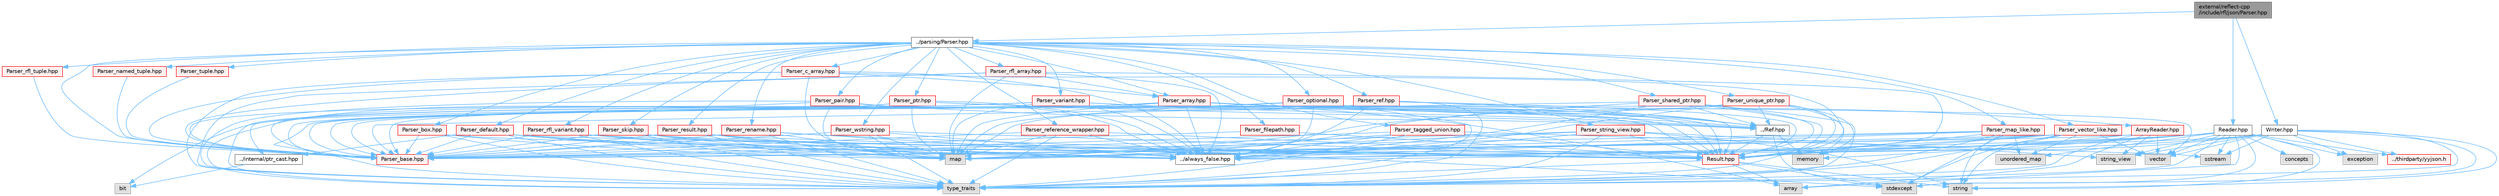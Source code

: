 digraph "external/reflect-cpp/include/rfl/json/Parser.hpp"
{
 // LATEX_PDF_SIZE
  bgcolor="transparent";
  edge [fontname=Helvetica,fontsize=10,labelfontname=Helvetica,labelfontsize=10];
  node [fontname=Helvetica,fontsize=10,shape=box,height=0.2,width=0.4];
  Node1 [id="Node000001",label="external/reflect-cpp\l/include/rfl/json/Parser.hpp",height=0.2,width=0.4,color="gray40", fillcolor="grey60", style="filled", fontcolor="black",tooltip=" "];
  Node1 -> Node2 [id="edge1_Node000001_Node000002",color="steelblue1",style="solid",tooltip=" "];
  Node2 [id="Node000002",label="../parsing/Parser.hpp",height=0.2,width=0.4,color="grey40", fillcolor="white", style="filled",URL="$parsing_2_parser_8hpp.html",tooltip=" "];
  Node2 -> Node3 [id="edge2_Node000002_Node000003",color="steelblue1",style="solid",tooltip=" "];
  Node3 [id="Node000003",label="Parser_array.hpp",height=0.2,width=0.4,color="red", fillcolor="#FFF0F0", style="filled",URL="$_parser__array_8hpp.html",tooltip=" "];
  Node3 -> Node4 [id="edge3_Node000003_Node000004",color="steelblue1",style="solid",tooltip=" "];
  Node4 [id="Node000004",label="array",height=0.2,width=0.4,color="grey60", fillcolor="#E0E0E0", style="filled",tooltip=" "];
  Node3 -> Node5 [id="edge4_Node000003_Node000005",color="steelblue1",style="solid",tooltip=" "];
  Node5 [id="Node000005",label="bit",height=0.2,width=0.4,color="grey60", fillcolor="#E0E0E0", style="filled",tooltip=" "];
  Node3 -> Node6 [id="edge5_Node000003_Node000006",color="steelblue1",style="solid",tooltip=" "];
  Node6 [id="Node000006",label="map",height=0.2,width=0.4,color="grey60", fillcolor="#E0E0E0", style="filled",tooltip=" "];
  Node3 -> Node7 [id="edge6_Node000003_Node000007",color="steelblue1",style="solid",tooltip=" "];
  Node7 [id="Node000007",label="type_traits",height=0.2,width=0.4,color="grey60", fillcolor="#E0E0E0", style="filled",tooltip=" "];
  Node3 -> Node8 [id="edge7_Node000003_Node000008",color="steelblue1",style="solid",tooltip=" "];
  Node8 [id="Node000008",label="vector",height=0.2,width=0.4,color="grey60", fillcolor="#E0E0E0", style="filled",tooltip=" "];
  Node3 -> Node9 [id="edge8_Node000003_Node000009",color="steelblue1",style="solid",tooltip=" "];
  Node9 [id="Node000009",label="../Ref.hpp",height=0.2,width=0.4,color="grey40", fillcolor="white", style="filled",URL="$_ref_8hpp.html",tooltip=" "];
  Node9 -> Node10 [id="edge9_Node000009_Node000010",color="steelblue1",style="solid",tooltip=" "];
  Node10 [id="Node000010",label="memory",height=0.2,width=0.4,color="grey60", fillcolor="#E0E0E0", style="filled",tooltip=" "];
  Node9 -> Node11 [id="edge10_Node000009_Node000011",color="steelblue1",style="solid",tooltip=" "];
  Node11 [id="Node000011",label="stdexcept",height=0.2,width=0.4,color="grey60", fillcolor="#E0E0E0", style="filled",tooltip=" "];
  Node9 -> Node12 [id="edge11_Node000009_Node000012",color="steelblue1",style="solid",tooltip=" "];
  Node12 [id="Node000012",label="Result.hpp",height=0.2,width=0.4,color="red", fillcolor="#FFF0F0", style="filled",URL="$_result_8hpp.html",tooltip=" "];
  Node12 -> Node4 [id="edge12_Node000012_Node000004",color="steelblue1",style="solid",tooltip=" "];
  Node12 -> Node11 [id="edge13_Node000012_Node000011",color="steelblue1",style="solid",tooltip=" "];
  Node12 -> Node18 [id="edge14_Node000012_Node000018",color="steelblue1",style="solid",tooltip=" "];
  Node18 [id="Node000018",label="string",height=0.2,width=0.4,color="grey60", fillcolor="#E0E0E0", style="filled",tooltip=" "];
  Node12 -> Node7 [id="edge15_Node000012_Node000007",color="steelblue1",style="solid",tooltip=" "];
  Node3 -> Node12 [id="edge16_Node000003_Node000012",color="steelblue1",style="solid",tooltip=" "];
  Node3 -> Node19 [id="edge17_Node000003_Node000019",color="steelblue1",style="solid",tooltip=" "];
  Node19 [id="Node000019",label="../always_false.hpp",height=0.2,width=0.4,color="grey40", fillcolor="white", style="filled",URL="$always__false_8hpp.html",tooltip=" "];
  Node3 -> Node20 [id="edge18_Node000003_Node000020",color="steelblue1",style="solid",tooltip=" "];
  Node20 [id="Node000020",label="../internal/ptr_cast.hpp",height=0.2,width=0.4,color="grey40", fillcolor="white", style="filled",URL="$ptr__cast_8hpp.html",tooltip=" "];
  Node20 -> Node5 [id="edge19_Node000020_Node000005",color="steelblue1",style="solid",tooltip=" "];
  Node3 -> Node21 [id="edge20_Node000003_Node000021",color="steelblue1",style="solid",tooltip=" "];
  Node21 [id="Node000021",label="ArrayReader.hpp",height=0.2,width=0.4,color="red", fillcolor="#FFF0F0", style="filled",URL="$_array_reader_8hpp.html",tooltip=" "];
  Node21 -> Node4 [id="edge21_Node000021_Node000004",color="steelblue1",style="solid",tooltip=" "];
  Node21 -> Node22 [id="edge22_Node000021_Node000022",color="steelblue1",style="solid",tooltip=" "];
  Node22 [id="Node000022",label="string_view",height=0.2,width=0.4,color="grey60", fillcolor="#E0E0E0", style="filled",tooltip=" "];
  Node21 -> Node7 [id="edge23_Node000021_Node000007",color="steelblue1",style="solid",tooltip=" "];
  Node21 -> Node8 [id="edge24_Node000021_Node000008",color="steelblue1",style="solid",tooltip=" "];
  Node21 -> Node12 [id="edge25_Node000021_Node000012",color="steelblue1",style="solid",tooltip=" "];
  Node21 -> Node30 [id="edge26_Node000021_Node000030",color="steelblue1",style="solid",tooltip=" "];
  Node30 [id="Node000030",label="Parser_base.hpp",height=0.2,width=0.4,color="red", fillcolor="#FFF0F0", style="filled",URL="$_parser__base_8hpp.html",tooltip=" "];
  Node3 -> Node30 [id="edge27_Node000003_Node000030",color="steelblue1",style="solid",tooltip=" "];
  Node2 -> Node30 [id="edge28_Node000002_Node000030",color="steelblue1",style="solid",tooltip=" "];
  Node2 -> Node62 [id="edge29_Node000002_Node000062",color="steelblue1",style="solid",tooltip=" "];
  Node62 [id="Node000062",label="Parser_box.hpp",height=0.2,width=0.4,color="red", fillcolor="#FFF0F0", style="filled",URL="$_parser__box_8hpp.html",tooltip=" "];
  Node62 -> Node6 [id="edge30_Node000062_Node000006",color="steelblue1",style="solid",tooltip=" "];
  Node62 -> Node7 [id="edge31_Node000062_Node000007",color="steelblue1",style="solid",tooltip=" "];
  Node62 -> Node12 [id="edge32_Node000062_Node000012",color="steelblue1",style="solid",tooltip=" "];
  Node62 -> Node30 [id="edge33_Node000062_Node000030",color="steelblue1",style="solid",tooltip=" "];
  Node2 -> Node64 [id="edge34_Node000002_Node000064",color="steelblue1",style="solid",tooltip=" "];
  Node64 [id="Node000064",label="Parser_c_array.hpp",height=0.2,width=0.4,color="red", fillcolor="#FFF0F0", style="filled",URL="$_parser__c__array_8hpp.html",tooltip=" "];
  Node64 -> Node6 [id="edge35_Node000064_Node000006",color="steelblue1",style="solid",tooltip=" "];
  Node64 -> Node7 [id="edge36_Node000064_Node000007",color="steelblue1",style="solid",tooltip=" "];
  Node64 -> Node12 [id="edge37_Node000064_Node000012",color="steelblue1",style="solid",tooltip=" "];
  Node64 -> Node19 [id="edge38_Node000064_Node000019",color="steelblue1",style="solid",tooltip=" "];
  Node64 -> Node3 [id="edge39_Node000064_Node000003",color="steelblue1",style="solid",tooltip=" "];
  Node64 -> Node30 [id="edge40_Node000064_Node000030",color="steelblue1",style="solid",tooltip=" "];
  Node2 -> Node65 [id="edge41_Node000002_Node000065",color="steelblue1",style="solid",tooltip=" "];
  Node65 [id="Node000065",label="Parser_default.hpp",height=0.2,width=0.4,color="red", fillcolor="#FFF0F0", style="filled",URL="$_parser__default_8hpp.html",tooltip=" "];
  Node65 -> Node6 [id="edge42_Node000065_Node000006",color="steelblue1",style="solid",tooltip=" "];
  Node65 -> Node11 [id="edge43_Node000065_Node000011",color="steelblue1",style="solid",tooltip=" "];
  Node65 -> Node7 [id="edge44_Node000065_Node000007",color="steelblue1",style="solid",tooltip=" "];
  Node65 -> Node12 [id="edge45_Node000065_Node000012",color="steelblue1",style="solid",tooltip=" "];
  Node65 -> Node19 [id="edge46_Node000065_Node000019",color="steelblue1",style="solid",tooltip=" "];
  Node65 -> Node20 [id="edge47_Node000065_Node000020",color="steelblue1",style="solid",tooltip=" "];
  Node65 -> Node30 [id="edge48_Node000065_Node000030",color="steelblue1",style="solid",tooltip=" "];
  Node2 -> Node168 [id="edge49_Node000002_Node000168",color="steelblue1",style="solid",tooltip=" "];
  Node168 [id="Node000168",label="Parser_filepath.hpp",height=0.2,width=0.4,color="red", fillcolor="#FFF0F0", style="filled",URL="$_parser__filepath_8hpp.html",tooltip=" "];
  Node168 -> Node12 [id="edge50_Node000168_Node000012",color="steelblue1",style="solid",tooltip=" "];
  Node168 -> Node30 [id="edge51_Node000168_Node000030",color="steelblue1",style="solid",tooltip=" "];
  Node2 -> Node170 [id="edge52_Node000002_Node000170",color="steelblue1",style="solid",tooltip=" "];
  Node170 [id="Node000170",label="Parser_map_like.hpp",height=0.2,width=0.4,color="red", fillcolor="#FFF0F0", style="filled",URL="$_parser__map__like_8hpp.html",tooltip=" "];
  Node170 -> Node6 [id="edge53_Node000170_Node000006",color="steelblue1",style="solid",tooltip=" "];
  Node170 -> Node11 [id="edge54_Node000170_Node000011",color="steelblue1",style="solid",tooltip=" "];
  Node170 -> Node18 [id="edge55_Node000170_Node000018",color="steelblue1",style="solid",tooltip=" "];
  Node170 -> Node7 [id="edge56_Node000170_Node000007",color="steelblue1",style="solid",tooltip=" "];
  Node170 -> Node171 [id="edge57_Node000170_Node000171",color="steelblue1",style="solid",tooltip=" "];
  Node171 [id="Node000171",label="unordered_map",height=0.2,width=0.4,color="grey60", fillcolor="#E0E0E0", style="filled",tooltip=" "];
  Node170 -> Node12 [id="edge58_Node000170_Node000012",color="steelblue1",style="solid",tooltip=" "];
  Node170 -> Node19 [id="edge59_Node000170_Node000019",color="steelblue1",style="solid",tooltip=" "];
  Node170 -> Node30 [id="edge60_Node000170_Node000030",color="steelblue1",style="solid",tooltip=" "];
  Node2 -> Node176 [id="edge61_Node000002_Node000176",color="steelblue1",style="solid",tooltip=" "];
  Node176 [id="Node000176",label="Parser_named_tuple.hpp",height=0.2,width=0.4,color="red", fillcolor="#FFF0F0", style="filled",URL="$_parser__named__tuple_8hpp.html",tooltip=" "];
  Node176 -> Node30 [id="edge62_Node000176_Node000030",color="steelblue1",style="solid",tooltip=" "];
  Node2 -> Node198 [id="edge63_Node000002_Node000198",color="steelblue1",style="solid",tooltip=" "];
  Node198 [id="Node000198",label="Parser_optional.hpp",height=0.2,width=0.4,color="red", fillcolor="#FFF0F0", style="filled",URL="$_parser__optional_8hpp.html",tooltip=" "];
  Node198 -> Node6 [id="edge64_Node000198_Node000006",color="steelblue1",style="solid",tooltip=" "];
  Node198 -> Node7 [id="edge65_Node000198_Node000007",color="steelblue1",style="solid",tooltip=" "];
  Node198 -> Node9 [id="edge66_Node000198_Node000009",color="steelblue1",style="solid",tooltip=" "];
  Node198 -> Node12 [id="edge67_Node000198_Node000012",color="steelblue1",style="solid",tooltip=" "];
  Node198 -> Node19 [id="edge68_Node000198_Node000019",color="steelblue1",style="solid",tooltip=" "];
  Node198 -> Node30 [id="edge69_Node000198_Node000030",color="steelblue1",style="solid",tooltip=" "];
  Node2 -> Node200 [id="edge70_Node000002_Node000200",color="steelblue1",style="solid",tooltip=" "];
  Node200 [id="Node000200",label="Parser_pair.hpp",height=0.2,width=0.4,color="red", fillcolor="#FFF0F0", style="filled",URL="$_parser__pair_8hpp.html",tooltip=" "];
  Node200 -> Node6 [id="edge71_Node000200_Node000006",color="steelblue1",style="solid",tooltip=" "];
  Node200 -> Node7 [id="edge72_Node000200_Node000007",color="steelblue1",style="solid",tooltip=" "];
  Node200 -> Node9 [id="edge73_Node000200_Node000009",color="steelblue1",style="solid",tooltip=" "];
  Node200 -> Node12 [id="edge74_Node000200_Node000012",color="steelblue1",style="solid",tooltip=" "];
  Node200 -> Node19 [id="edge75_Node000200_Node000019",color="steelblue1",style="solid",tooltip=" "];
  Node200 -> Node30 [id="edge76_Node000200_Node000030",color="steelblue1",style="solid",tooltip=" "];
  Node2 -> Node201 [id="edge77_Node000002_Node000201",color="steelblue1",style="solid",tooltip=" "];
  Node201 [id="Node000201",label="Parser_ptr.hpp",height=0.2,width=0.4,color="red", fillcolor="#FFF0F0", style="filled",URL="$_parser__ptr_8hpp.html",tooltip=" "];
  Node201 -> Node6 [id="edge78_Node000201_Node000006",color="steelblue1",style="solid",tooltip=" "];
  Node201 -> Node7 [id="edge79_Node000201_Node000007",color="steelblue1",style="solid",tooltip=" "];
  Node201 -> Node9 [id="edge80_Node000201_Node000009",color="steelblue1",style="solid",tooltip=" "];
  Node201 -> Node12 [id="edge81_Node000201_Node000012",color="steelblue1",style="solid",tooltip=" "];
  Node201 -> Node19 [id="edge82_Node000201_Node000019",color="steelblue1",style="solid",tooltip=" "];
  Node201 -> Node30 [id="edge83_Node000201_Node000030",color="steelblue1",style="solid",tooltip=" "];
  Node2 -> Node202 [id="edge84_Node000002_Node000202",color="steelblue1",style="solid",tooltip=" "];
  Node202 [id="Node000202",label="Parser_ref.hpp",height=0.2,width=0.4,color="red", fillcolor="#FFF0F0", style="filled",URL="$_parser__ref_8hpp.html",tooltip=" "];
  Node202 -> Node6 [id="edge85_Node000202_Node000006",color="steelblue1",style="solid",tooltip=" "];
  Node202 -> Node7 [id="edge86_Node000202_Node000007",color="steelblue1",style="solid",tooltip=" "];
  Node202 -> Node9 [id="edge87_Node000202_Node000009",color="steelblue1",style="solid",tooltip=" "];
  Node202 -> Node12 [id="edge88_Node000202_Node000012",color="steelblue1",style="solid",tooltip=" "];
  Node202 -> Node19 [id="edge89_Node000202_Node000019",color="steelblue1",style="solid",tooltip=" "];
  Node202 -> Node30 [id="edge90_Node000202_Node000030",color="steelblue1",style="solid",tooltip=" "];
  Node2 -> Node203 [id="edge91_Node000002_Node000203",color="steelblue1",style="solid",tooltip=" "];
  Node203 [id="Node000203",label="Parser_reference_wrapper.hpp",height=0.2,width=0.4,color="red", fillcolor="#FFF0F0", style="filled",URL="$_parser__reference__wrapper_8hpp.html",tooltip=" "];
  Node203 -> Node6 [id="edge92_Node000203_Node000006",color="steelblue1",style="solid",tooltip=" "];
  Node203 -> Node7 [id="edge93_Node000203_Node000007",color="steelblue1",style="solid",tooltip=" "];
  Node203 -> Node12 [id="edge94_Node000203_Node000012",color="steelblue1",style="solid",tooltip=" "];
  Node203 -> Node19 [id="edge95_Node000203_Node000019",color="steelblue1",style="solid",tooltip=" "];
  Node203 -> Node30 [id="edge96_Node000203_Node000030",color="steelblue1",style="solid",tooltip=" "];
  Node2 -> Node204 [id="edge97_Node000002_Node000204",color="steelblue1",style="solid",tooltip=" "];
  Node204 [id="Node000204",label="Parser_rename.hpp",height=0.2,width=0.4,color="red", fillcolor="#FFF0F0", style="filled",URL="$_parser__rename_8hpp.html",tooltip=" "];
  Node204 -> Node6 [id="edge98_Node000204_Node000006",color="steelblue1",style="solid",tooltip=" "];
  Node204 -> Node7 [id="edge99_Node000204_Node000007",color="steelblue1",style="solid",tooltip=" "];
  Node204 -> Node12 [id="edge100_Node000204_Node000012",color="steelblue1",style="solid",tooltip=" "];
  Node204 -> Node19 [id="edge101_Node000204_Node000019",color="steelblue1",style="solid",tooltip=" "];
  Node204 -> Node30 [id="edge102_Node000204_Node000030",color="steelblue1",style="solid",tooltip=" "];
  Node2 -> Node205 [id="edge103_Node000002_Node000205",color="steelblue1",style="solid",tooltip=" "];
  Node205 [id="Node000205",label="Parser_result.hpp",height=0.2,width=0.4,color="red", fillcolor="#FFF0F0", style="filled",URL="$_parser__result_8hpp.html",tooltip=" "];
  Node205 -> Node6 [id="edge104_Node000205_Node000006",color="steelblue1",style="solid",tooltip=" "];
  Node205 -> Node7 [id="edge105_Node000205_Node000007",color="steelblue1",style="solid",tooltip=" "];
  Node205 -> Node12 [id="edge106_Node000205_Node000012",color="steelblue1",style="solid",tooltip=" "];
  Node205 -> Node19 [id="edge107_Node000205_Node000019",color="steelblue1",style="solid",tooltip=" "];
  Node205 -> Node30 [id="edge108_Node000205_Node000030",color="steelblue1",style="solid",tooltip=" "];
  Node2 -> Node206 [id="edge109_Node000002_Node000206",color="steelblue1",style="solid",tooltip=" "];
  Node206 [id="Node000206",label="Parser_rfl_array.hpp",height=0.2,width=0.4,color="red", fillcolor="#FFF0F0", style="filled",URL="$_parser__rfl__array_8hpp.html",tooltip=" "];
  Node206 -> Node6 [id="edge110_Node000206_Node000006",color="steelblue1",style="solid",tooltip=" "];
  Node206 -> Node7 [id="edge111_Node000206_Node000007",color="steelblue1",style="solid",tooltip=" "];
  Node206 -> Node12 [id="edge112_Node000206_Node000012",color="steelblue1",style="solid",tooltip=" "];
  Node206 -> Node19 [id="edge113_Node000206_Node000019",color="steelblue1",style="solid",tooltip=" "];
  Node206 -> Node3 [id="edge114_Node000206_Node000003",color="steelblue1",style="solid",tooltip=" "];
  Node206 -> Node30 [id="edge115_Node000206_Node000030",color="steelblue1",style="solid",tooltip=" "];
  Node2 -> Node207 [id="edge116_Node000002_Node000207",color="steelblue1",style="solid",tooltip=" "];
  Node207 [id="Node000207",label="Parser_rfl_tuple.hpp",height=0.2,width=0.4,color="red", fillcolor="#FFF0F0", style="filled",URL="$_parser__rfl__tuple_8hpp.html",tooltip=" "];
  Node207 -> Node30 [id="edge117_Node000207_Node000030",color="steelblue1",style="solid",tooltip=" "];
  Node2 -> Node213 [id="edge118_Node000002_Node000213",color="steelblue1",style="solid",tooltip=" "];
  Node213 [id="Node000213",label="Parser_rfl_variant.hpp",height=0.2,width=0.4,color="red", fillcolor="#FFF0F0", style="filled",URL="$_parser__rfl__variant_8hpp.html",tooltip=" "];
  Node213 -> Node6 [id="edge119_Node000213_Node000006",color="steelblue1",style="solid",tooltip=" "];
  Node213 -> Node7 [id="edge120_Node000213_Node000007",color="steelblue1",style="solid",tooltip=" "];
  Node213 -> Node12 [id="edge121_Node000213_Node000012",color="steelblue1",style="solid",tooltip=" "];
  Node213 -> Node19 [id="edge122_Node000213_Node000019",color="steelblue1",style="solid",tooltip=" "];
  Node213 -> Node30 [id="edge123_Node000213_Node000030",color="steelblue1",style="solid",tooltip=" "];
  Node2 -> Node225 [id="edge124_Node000002_Node000225",color="steelblue1",style="solid",tooltip=" "];
  Node225 [id="Node000225",label="Parser_shared_ptr.hpp",height=0.2,width=0.4,color="red", fillcolor="#FFF0F0", style="filled",URL="$_parser__shared__ptr_8hpp.html",tooltip=" "];
  Node225 -> Node6 [id="edge125_Node000225_Node000006",color="steelblue1",style="solid",tooltip=" "];
  Node225 -> Node10 [id="edge126_Node000225_Node000010",color="steelblue1",style="solid",tooltip=" "];
  Node225 -> Node7 [id="edge127_Node000225_Node000007",color="steelblue1",style="solid",tooltip=" "];
  Node225 -> Node9 [id="edge128_Node000225_Node000009",color="steelblue1",style="solid",tooltip=" "];
  Node225 -> Node12 [id="edge129_Node000225_Node000012",color="steelblue1",style="solid",tooltip=" "];
  Node225 -> Node19 [id="edge130_Node000225_Node000019",color="steelblue1",style="solid",tooltip=" "];
  Node225 -> Node30 [id="edge131_Node000225_Node000030",color="steelblue1",style="solid",tooltip=" "];
  Node2 -> Node227 [id="edge132_Node000002_Node000227",color="steelblue1",style="solid",tooltip=" "];
  Node227 [id="Node000227",label="Parser_skip.hpp",height=0.2,width=0.4,color="red", fillcolor="#FFF0F0", style="filled",URL="$_parser__skip_8hpp.html",tooltip=" "];
  Node227 -> Node6 [id="edge133_Node000227_Node000006",color="steelblue1",style="solid",tooltip=" "];
  Node227 -> Node7 [id="edge134_Node000227_Node000007",color="steelblue1",style="solid",tooltip=" "];
  Node227 -> Node12 [id="edge135_Node000227_Node000012",color="steelblue1",style="solid",tooltip=" "];
  Node227 -> Node19 [id="edge136_Node000227_Node000019",color="steelblue1",style="solid",tooltip=" "];
  Node227 -> Node30 [id="edge137_Node000227_Node000030",color="steelblue1",style="solid",tooltip=" "];
  Node2 -> Node228 [id="edge138_Node000002_Node000228",color="steelblue1",style="solid",tooltip=" "];
  Node228 [id="Node000228",label="Parser_string_view.hpp",height=0.2,width=0.4,color="red", fillcolor="#FFF0F0", style="filled",URL="$_parser__string__view_8hpp.html",tooltip=" "];
  Node228 -> Node6 [id="edge139_Node000228_Node000006",color="steelblue1",style="solid",tooltip=" "];
  Node228 -> Node18 [id="edge140_Node000228_Node000018",color="steelblue1",style="solid",tooltip=" "];
  Node228 -> Node22 [id="edge141_Node000228_Node000022",color="steelblue1",style="solid",tooltip=" "];
  Node228 -> Node7 [id="edge142_Node000228_Node000007",color="steelblue1",style="solid",tooltip=" "];
  Node228 -> Node12 [id="edge143_Node000228_Node000012",color="steelblue1",style="solid",tooltip=" "];
  Node228 -> Node19 [id="edge144_Node000228_Node000019",color="steelblue1",style="solid",tooltip=" "];
  Node228 -> Node30 [id="edge145_Node000228_Node000030",color="steelblue1",style="solid",tooltip=" "];
  Node2 -> Node229 [id="edge146_Node000002_Node000229",color="steelblue1",style="solid",tooltip=" "];
  Node229 [id="Node000229",label="Parser_tagged_union.hpp",height=0.2,width=0.4,color="red", fillcolor="#FFF0F0", style="filled",URL="$_parser__tagged__union_8hpp.html",tooltip=" "];
  Node229 -> Node6 [id="edge147_Node000229_Node000006",color="steelblue1",style="solid",tooltip=" "];
  Node229 -> Node175 [id="edge148_Node000229_Node000175",color="steelblue1",style="solid",tooltip=" "];
  Node175 [id="Node000175",label="sstream",height=0.2,width=0.4,color="grey60", fillcolor="#E0E0E0", style="filled",tooltip=" "];
  Node229 -> Node7 [id="edge149_Node000229_Node000007",color="steelblue1",style="solid",tooltip=" "];
  Node229 -> Node12 [id="edge150_Node000229_Node000012",color="steelblue1",style="solid",tooltip=" "];
  Node229 -> Node19 [id="edge151_Node000229_Node000019",color="steelblue1",style="solid",tooltip=" "];
  Node229 -> Node30 [id="edge152_Node000229_Node000030",color="steelblue1",style="solid",tooltip=" "];
  Node2 -> Node231 [id="edge153_Node000002_Node000231",color="steelblue1",style="solid",tooltip=" "];
  Node231 [id="Node000231",label="Parser_tuple.hpp",height=0.2,width=0.4,color="red", fillcolor="#FFF0F0", style="filled",URL="$_parser__tuple_8hpp.html",tooltip=" "];
  Node231 -> Node30 [id="edge154_Node000231_Node000030",color="steelblue1",style="solid",tooltip=" "];
  Node2 -> Node232 [id="edge155_Node000002_Node000232",color="steelblue1",style="solid",tooltip=" "];
  Node232 [id="Node000232",label="Parser_unique_ptr.hpp",height=0.2,width=0.4,color="red", fillcolor="#FFF0F0", style="filled",URL="$_parser__unique__ptr_8hpp.html",tooltip=" "];
  Node232 -> Node6 [id="edge156_Node000232_Node000006",color="steelblue1",style="solid",tooltip=" "];
  Node232 -> Node10 [id="edge157_Node000232_Node000010",color="steelblue1",style="solid",tooltip=" "];
  Node232 -> Node7 [id="edge158_Node000232_Node000007",color="steelblue1",style="solid",tooltip=" "];
  Node232 -> Node9 [id="edge159_Node000232_Node000009",color="steelblue1",style="solid",tooltip=" "];
  Node232 -> Node12 [id="edge160_Node000232_Node000012",color="steelblue1",style="solid",tooltip=" "];
  Node232 -> Node19 [id="edge161_Node000232_Node000019",color="steelblue1",style="solid",tooltip=" "];
  Node232 -> Node30 [id="edge162_Node000232_Node000030",color="steelblue1",style="solid",tooltip=" "];
  Node2 -> Node234 [id="edge163_Node000002_Node000234",color="steelblue1",style="solid",tooltip=" "];
  Node234 [id="Node000234",label="Parser_variant.hpp",height=0.2,width=0.4,color="red", fillcolor="#FFF0F0", style="filled",URL="$_parser__variant_8hpp.html",tooltip=" "];
  Node234 -> Node6 [id="edge164_Node000234_Node000006",color="steelblue1",style="solid",tooltip=" "];
  Node234 -> Node7 [id="edge165_Node000234_Node000007",color="steelblue1",style="solid",tooltip=" "];
  Node234 -> Node9 [id="edge166_Node000234_Node000009",color="steelblue1",style="solid",tooltip=" "];
  Node234 -> Node12 [id="edge167_Node000234_Node000012",color="steelblue1",style="solid",tooltip=" "];
  Node234 -> Node19 [id="edge168_Node000234_Node000019",color="steelblue1",style="solid",tooltip=" "];
  Node234 -> Node30 [id="edge169_Node000234_Node000030",color="steelblue1",style="solid",tooltip=" "];
  Node2 -> Node235 [id="edge170_Node000002_Node000235",color="steelblue1",style="solid",tooltip=" "];
  Node235 [id="Node000235",label="Parser_vector_like.hpp",height=0.2,width=0.4,color="red", fillcolor="#FFF0F0", style="filled",URL="$_parser__vector__like_8hpp.html",tooltip=" "];
  Node235 -> Node6 [id="edge171_Node000235_Node000006",color="steelblue1",style="solid",tooltip=" "];
  Node235 -> Node11 [id="edge172_Node000235_Node000011",color="steelblue1",style="solid",tooltip=" "];
  Node235 -> Node18 [id="edge173_Node000235_Node000018",color="steelblue1",style="solid",tooltip=" "];
  Node235 -> Node7 [id="edge174_Node000235_Node000007",color="steelblue1",style="solid",tooltip=" "];
  Node235 -> Node171 [id="edge175_Node000235_Node000171",color="steelblue1",style="solid",tooltip=" "];
  Node235 -> Node8 [id="edge176_Node000235_Node000008",color="steelblue1",style="solid",tooltip=" "];
  Node235 -> Node12 [id="edge177_Node000235_Node000012",color="steelblue1",style="solid",tooltip=" "];
  Node235 -> Node19 [id="edge178_Node000235_Node000019",color="steelblue1",style="solid",tooltip=" "];
  Node235 -> Node30 [id="edge179_Node000235_Node000030",color="steelblue1",style="solid",tooltip=" "];
  Node2 -> Node242 [id="edge180_Node000002_Node000242",color="steelblue1",style="solid",tooltip=" "];
  Node242 [id="Node000242",label="Parser_wstring.hpp",height=0.2,width=0.4,color="red", fillcolor="#FFF0F0", style="filled",URL="$_parser__wstring_8hpp.html",tooltip=" "];
  Node242 -> Node6 [id="edge181_Node000242_Node000006",color="steelblue1",style="solid",tooltip=" "];
  Node242 -> Node7 [id="edge182_Node000242_Node000007",color="steelblue1",style="solid",tooltip=" "];
  Node242 -> Node12 [id="edge183_Node000242_Node000012",color="steelblue1",style="solid",tooltip=" "];
  Node242 -> Node19 [id="edge184_Node000242_Node000019",color="steelblue1",style="solid",tooltip=" "];
  Node242 -> Node30 [id="edge185_Node000242_Node000030",color="steelblue1",style="solid",tooltip=" "];
  Node1 -> Node243 [id="edge186_Node000001_Node000243",color="steelblue1",style="solid",tooltip=" "];
  Node243 [id="Node000243",label="Reader.hpp",height=0.2,width=0.4,color="grey40", fillcolor="white", style="filled",URL="$json_2_reader_8hpp.html",tooltip=" "];
  Node243 -> Node244 [id="edge187_Node000243_Node000244",color="steelblue1",style="solid",tooltip=" "];
  Node244 [id="Node000244",label="../thirdparty/yyjson.h",height=0.2,width=0.4,color="red", fillcolor="#FFF0F0", style="filled",URL="$yyjson_8h.html",tooltip=" "];
  Node243 -> Node4 [id="edge188_Node000243_Node000004",color="steelblue1",style="solid",tooltip=" "];
  Node243 -> Node33 [id="edge189_Node000243_Node000033",color="steelblue1",style="solid",tooltip=" "];
  Node33 [id="Node000033",label="concepts",height=0.2,width=0.4,color="grey60", fillcolor="#E0E0E0", style="filled",tooltip=" "];
  Node243 -> Node385 [id="edge190_Node000243_Node000385",color="steelblue1",style="solid",tooltip=" "];
  Node385 [id="Node000385",label="exception",height=0.2,width=0.4,color="grey60", fillcolor="#E0E0E0", style="filled",tooltip=" "];
  Node243 -> Node6 [id="edge191_Node000243_Node000006",color="steelblue1",style="solid",tooltip=" "];
  Node243 -> Node10 [id="edge192_Node000243_Node000010",color="steelblue1",style="solid",tooltip=" "];
  Node243 -> Node175 [id="edge193_Node000243_Node000175",color="steelblue1",style="solid",tooltip=" "];
  Node243 -> Node11 [id="edge194_Node000243_Node000011",color="steelblue1",style="solid",tooltip=" "];
  Node243 -> Node18 [id="edge195_Node000243_Node000018",color="steelblue1",style="solid",tooltip=" "];
  Node243 -> Node22 [id="edge196_Node000243_Node000022",color="steelblue1",style="solid",tooltip=" "];
  Node243 -> Node7 [id="edge197_Node000243_Node000007",color="steelblue1",style="solid",tooltip=" "];
  Node243 -> Node171 [id="edge198_Node000243_Node000171",color="steelblue1",style="solid",tooltip=" "];
  Node243 -> Node8 [id="edge199_Node000243_Node000008",color="steelblue1",style="solid",tooltip=" "];
  Node243 -> Node12 [id="edge200_Node000243_Node000012",color="steelblue1",style="solid",tooltip=" "];
  Node243 -> Node19 [id="edge201_Node000243_Node000019",color="steelblue1",style="solid",tooltip=" "];
  Node1 -> Node386 [id="edge202_Node000001_Node000386",color="steelblue1",style="solid",tooltip=" "];
  Node386 [id="Node000386",label="Writer.hpp",height=0.2,width=0.4,color="grey40", fillcolor="white", style="filled",URL="$json_2_writer_8hpp.html",tooltip=" "];
  Node386 -> Node244 [id="edge203_Node000386_Node000244",color="steelblue1",style="solid",tooltip=" "];
  Node386 -> Node385 [id="edge204_Node000386_Node000385",color="steelblue1",style="solid",tooltip=" "];
  Node386 -> Node6 [id="edge205_Node000386_Node000006",color="steelblue1",style="solid",tooltip=" "];
  Node386 -> Node175 [id="edge206_Node000386_Node000175",color="steelblue1",style="solid",tooltip=" "];
  Node386 -> Node11 [id="edge207_Node000386_Node000011",color="steelblue1",style="solid",tooltip=" "];
  Node386 -> Node18 [id="edge208_Node000386_Node000018",color="steelblue1",style="solid",tooltip=" "];
  Node386 -> Node22 [id="edge209_Node000386_Node000022",color="steelblue1",style="solid",tooltip=" "];
  Node386 -> Node7 [id="edge210_Node000386_Node000007",color="steelblue1",style="solid",tooltip=" "];
  Node386 -> Node8 [id="edge211_Node000386_Node000008",color="steelblue1",style="solid",tooltip=" "];
  Node386 -> Node12 [id="edge212_Node000386_Node000012",color="steelblue1",style="solid",tooltip=" "];
  Node386 -> Node19 [id="edge213_Node000386_Node000019",color="steelblue1",style="solid",tooltip=" "];
}
